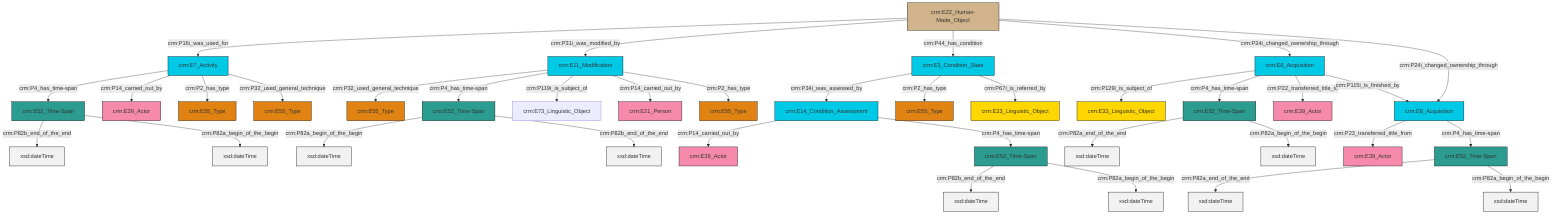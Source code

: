graph TD
classDef Literal fill:#f2f2f2,stroke:#000000;
classDef CRM_Entity fill:#FFFFFF,stroke:#000000;
classDef Temporal_Entity fill:#00C9E6, stroke:#000000;
classDef Type fill:#E18312, stroke:#000000;
classDef Time-Span fill:#2C9C91, stroke:#000000;
classDef Appellation fill:#FFEB7F, stroke:#000000;
classDef Place fill:#008836, stroke:#000000;
classDef Persistent_Item fill:#B266B2, stroke:#000000;
classDef Conceptual_Object fill:#FFD700, stroke:#000000;
classDef Physical_Thing fill:#D2B48C, stroke:#000000;
classDef Actor fill:#f58aad, stroke:#000000;
classDef PC_Classes fill:#4ce600, stroke:#000000;
classDef Multi fill:#cccccc,stroke:#000000;

0["crm:E52_Time-Span"]:::Time-Span -->|crm:P82b_end_of_the_end| 1[xsd:dateTime]:::Literal
6["crm:E11_Modification"]:::Temporal_Entity -->|crm:P32_used_general_technique| 7["crm:E55_Type"]:::Type
14["crm:E52_Time-Span"]:::Time-Span -->|crm:P82b_end_of_the_end| 15[xsd:dateTime]:::Literal
6["crm:E11_Modification"]:::Temporal_Entity -->|crm:P4_has_time-span| 10["crm:E52_Time-Span"]:::Time-Span
20["crm:E22_Human-Made_Object"]:::Physical_Thing -->|crm:P16i_was_used_for| 16["crm:E7_Activity"]:::Temporal_Entity
16["crm:E7_Activity"]:::Temporal_Entity -->|crm:P4_has_time-span| 0["crm:E52_Time-Span"]:::Time-Span
21["crm:E8_Acquisition"]:::Temporal_Entity -->|crm:P23_transferred_title_from| 22["crm:E39_Actor"]:::Actor
23["crm:E52_Time-Span"]:::Time-Span -->|crm:P82a_end_of_the_end| 24[xsd:dateTime]:::Literal
20["crm:E22_Human-Made_Object"]:::Physical_Thing -->|crm:P31i_was_modified_by| 6["crm:E11_Modification"]:::Temporal_Entity
25["crm:E8_Acquisition"]:::Temporal_Entity -->|crm:P129i_is_subject_of| 4["crm:E33_Linguistic_Object"]:::Conceptual_Object
28["crm:E3_Condition_State"]:::Temporal_Entity -->|crm:P34i_was_assessed_by| 29["crm:E14_Condition_Assessment"]:::Temporal_Entity
20["crm:E22_Human-Made_Object"]:::Physical_Thing -->|crm:P44_has_condition| 28["crm:E3_Condition_State"]:::Temporal_Entity
29["crm:E14_Condition_Assessment"]:::Temporal_Entity -->|crm:P14_carried_out_by| 31["crm:E39_Actor"]:::Actor
32["crm:E52_Time-Span"]:::Time-Span -->|crm:P82a_end_of_the_end| 33[xsd:dateTime]:::Literal
10["crm:E52_Time-Span"]:::Time-Span -->|crm:P82a_begin_of_the_begin| 34[xsd:dateTime]:::Literal
6["crm:E11_Modification"]:::Temporal_Entity -->|crm:P119i_is_subject_of| 18["crm:E73_Linguistic_Object"]:::Default
6["crm:E11_Modification"]:::Temporal_Entity -->|crm:P14_carried_out_by| 26["crm:E21_Person"]:::Actor
0["crm:E52_Time-Span"]:::Time-Span -->|crm:P82a_begin_of_the_begin| 37[xsd:dateTime]:::Literal
20["crm:E22_Human-Made_Object"]:::Physical_Thing -->|crm:P24i_changed_ownership_through| 25["crm:E8_Acquisition"]:::Temporal_Entity
25["crm:E8_Acquisition"]:::Temporal_Entity -->|crm:P4_has_time-span| 23["crm:E52_Time-Span"]:::Time-Span
10["crm:E52_Time-Span"]:::Time-Span -->|crm:P82b_end_of_the_end| 45[xsd:dateTime]:::Literal
28["crm:E3_Condition_State"]:::Temporal_Entity -->|crm:P2_has_type| 12["crm:E55_Type"]:::Type
16["crm:E7_Activity"]:::Temporal_Entity -->|crm:P14_carried_out_by| 41["crm:E39_Actor"]:::Actor
25["crm:E8_Acquisition"]:::Temporal_Entity -->|crm:P22_transferred_title_to| 2["crm:E39_Actor"]:::Actor
32["crm:E52_Time-Span"]:::Time-Span -->|crm:P82a_begin_of_the_begin| 47[xsd:dateTime]:::Literal
14["crm:E52_Time-Span"]:::Time-Span -->|crm:P82a_begin_of_the_begin| 52[xsd:dateTime]:::Literal
28["crm:E3_Condition_State"]:::Temporal_Entity -->|crm:P67i_is_referred_by| 8["crm:E33_Linguistic_Object"]:::Conceptual_Object
20["crm:E22_Human-Made_Object"]:::Physical_Thing -->|crm:P24i_changed_ownership_through| 21["crm:E8_Acquisition"]:::Temporal_Entity
21["crm:E8_Acquisition"]:::Temporal_Entity -->|crm:P4_has_time-span| 32["crm:E52_Time-Span"]:::Time-Span
16["crm:E7_Activity"]:::Temporal_Entity -->|crm:P2_has_type| 50["crm:E55_Type"]:::Type
16["crm:E7_Activity"]:::Temporal_Entity -->|crm:P32_used_general_technique| 48["crm:E55_Type"]:::Type
29["crm:E14_Condition_Assessment"]:::Temporal_Entity -->|crm:P4_has_time-span| 14["crm:E52_Time-Span"]:::Time-Span
25["crm:E8_Acquisition"]:::Temporal_Entity -->|crm:P115i_is_finished_by| 21["crm:E8_Acquisition"]:::Temporal_Entity
23["crm:E52_Time-Span"]:::Time-Span -->|crm:P82a_begin_of_the_begin| 54[xsd:dateTime]:::Literal
6["crm:E11_Modification"]:::Temporal_Entity -->|crm:P2_has_type| 55["crm:E55_Type"]:::Type